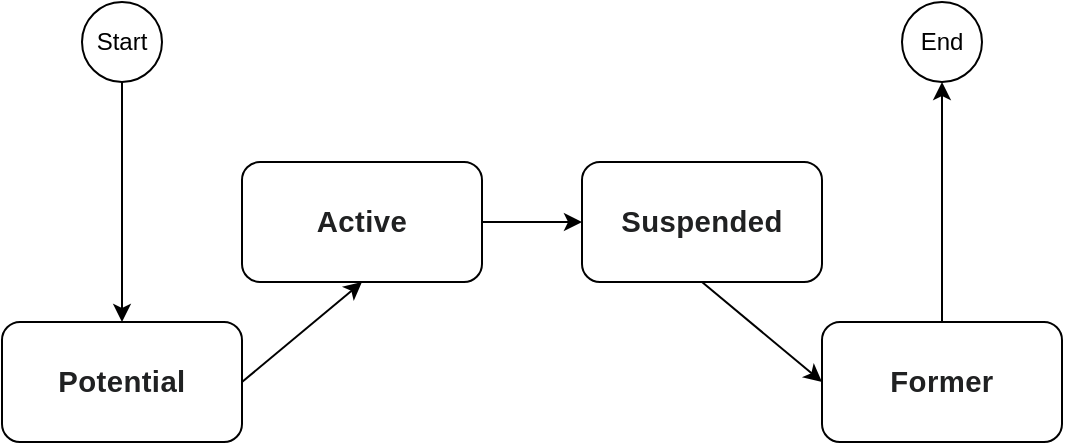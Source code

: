 <mxfile version="23.1.2" type="github">
  <diagram name="Page-1" id="B2OCFWhIo_79OR1QtLX9">
    <mxGraphModel dx="794" dy="454" grid="1" gridSize="10" guides="1" tooltips="1" connect="1" arrows="1" fold="1" page="1" pageScale="1" pageWidth="850" pageHeight="1100" math="0" shadow="0">
      <root>
        <mxCell id="0" />
        <mxCell id="1" parent="0" />
        <mxCell id="jBmMPagFaZcNn0isAh7Z-1" value="Start" style="ellipse;whiteSpace=wrap;html=1;aspect=fixed;" vertex="1" parent="1">
          <mxGeometry x="180" y="130" width="40" height="40" as="geometry" />
        </mxCell>
        <mxCell id="jBmMPagFaZcNn0isAh7Z-2" value="&lt;b style=&quot;color: rgb(32, 33, 34); font-family: Calibri, sans-serif; font-size: 14.667px; letter-spacing: 0.2px; text-align: start; background-color: rgb(255, 255, 255);&quot;&gt;Potential&lt;/b&gt;" style="rounded=1;whiteSpace=wrap;html=1;" vertex="1" parent="1">
          <mxGeometry x="140" y="290" width="120" height="60" as="geometry" />
        </mxCell>
        <mxCell id="jBmMPagFaZcNn0isAh7Z-3" value="&lt;b style=&quot;color: rgb(32, 33, 34); font-family: Calibri, sans-serif; font-size: 14.667px; letter-spacing: 0.2px; text-align: start; background-color: rgb(255, 255, 255);&quot;&gt;Active&lt;/b&gt;" style="rounded=1;whiteSpace=wrap;html=1;" vertex="1" parent="1">
          <mxGeometry x="260" y="210" width="120" height="60" as="geometry" />
        </mxCell>
        <mxCell id="jBmMPagFaZcNn0isAh7Z-5" value="&lt;b style=&quot;color: rgb(32, 33, 34); font-family: Calibri, sans-serif; font-size: 14.667px; letter-spacing: 0.2px; text-align: start; background-color: rgb(255, 255, 255);&quot;&gt;Suspended&lt;/b&gt;" style="rounded=1;whiteSpace=wrap;html=1;" vertex="1" parent="1">
          <mxGeometry x="430" y="210" width="120" height="60" as="geometry" />
        </mxCell>
        <mxCell id="jBmMPagFaZcNn0isAh7Z-6" value="&lt;b style=&quot;color: rgb(32, 33, 34); font-family: Calibri, sans-serif; font-size: 14.667px; letter-spacing: 0.2px; text-align: start; background-color: rgb(255, 255, 255);&quot;&gt;Former&lt;/b&gt;" style="rounded=1;whiteSpace=wrap;html=1;" vertex="1" parent="1">
          <mxGeometry x="550" y="290" width="120" height="60" as="geometry" />
        </mxCell>
        <mxCell id="jBmMPagFaZcNn0isAh7Z-7" value="" style="endArrow=classic;html=1;rounded=0;exitX=1;exitY=0.5;exitDx=0;exitDy=0;entryX=0.5;entryY=1;entryDx=0;entryDy=0;" edge="1" parent="1" source="jBmMPagFaZcNn0isAh7Z-2" target="jBmMPagFaZcNn0isAh7Z-3">
          <mxGeometry width="50" height="50" relative="1" as="geometry">
            <mxPoint x="380" y="360" as="sourcePoint" />
            <mxPoint x="430" y="310" as="targetPoint" />
          </mxGeometry>
        </mxCell>
        <mxCell id="jBmMPagFaZcNn0isAh7Z-8" value="" style="endArrow=classic;html=1;rounded=0;exitX=0.5;exitY=1;exitDx=0;exitDy=0;entryX=0.5;entryY=0;entryDx=0;entryDy=0;" edge="1" parent="1" source="jBmMPagFaZcNn0isAh7Z-1" target="jBmMPagFaZcNn0isAh7Z-2">
          <mxGeometry width="50" height="50" relative="1" as="geometry">
            <mxPoint x="390" y="370" as="sourcePoint" />
            <mxPoint x="440" y="320" as="targetPoint" />
          </mxGeometry>
        </mxCell>
        <mxCell id="jBmMPagFaZcNn0isAh7Z-9" value="" style="endArrow=classic;html=1;rounded=0;entryX=0;entryY=0.5;entryDx=0;entryDy=0;exitX=1;exitY=0.5;exitDx=0;exitDy=0;" edge="1" parent="1" source="jBmMPagFaZcNn0isAh7Z-3" target="jBmMPagFaZcNn0isAh7Z-5">
          <mxGeometry width="50" height="50" relative="1" as="geometry">
            <mxPoint x="350" y="360" as="sourcePoint" />
            <mxPoint x="400" y="310" as="targetPoint" />
          </mxGeometry>
        </mxCell>
        <mxCell id="jBmMPagFaZcNn0isAh7Z-10" value="" style="endArrow=classic;html=1;rounded=0;entryX=0;entryY=0.5;entryDx=0;entryDy=0;exitX=0.5;exitY=1;exitDx=0;exitDy=0;" edge="1" parent="1" source="jBmMPagFaZcNn0isAh7Z-5" target="jBmMPagFaZcNn0isAh7Z-6">
          <mxGeometry width="50" height="50" relative="1" as="geometry">
            <mxPoint x="430" y="350" as="sourcePoint" />
            <mxPoint x="480" y="300" as="targetPoint" />
          </mxGeometry>
        </mxCell>
        <mxCell id="jBmMPagFaZcNn0isAh7Z-11" value="End" style="ellipse;whiteSpace=wrap;html=1;aspect=fixed;" vertex="1" parent="1">
          <mxGeometry x="590" y="130" width="40" height="40" as="geometry" />
        </mxCell>
        <mxCell id="jBmMPagFaZcNn0isAh7Z-12" value="" style="endArrow=classic;html=1;rounded=0;entryX=0.5;entryY=1;entryDx=0;entryDy=0;exitX=0.5;exitY=0;exitDx=0;exitDy=0;" edge="1" parent="1" source="jBmMPagFaZcNn0isAh7Z-6" target="jBmMPagFaZcNn0isAh7Z-11">
          <mxGeometry width="50" height="50" relative="1" as="geometry">
            <mxPoint x="560" y="240" as="sourcePoint" />
            <mxPoint x="610" y="190" as="targetPoint" />
          </mxGeometry>
        </mxCell>
      </root>
    </mxGraphModel>
  </diagram>
</mxfile>
